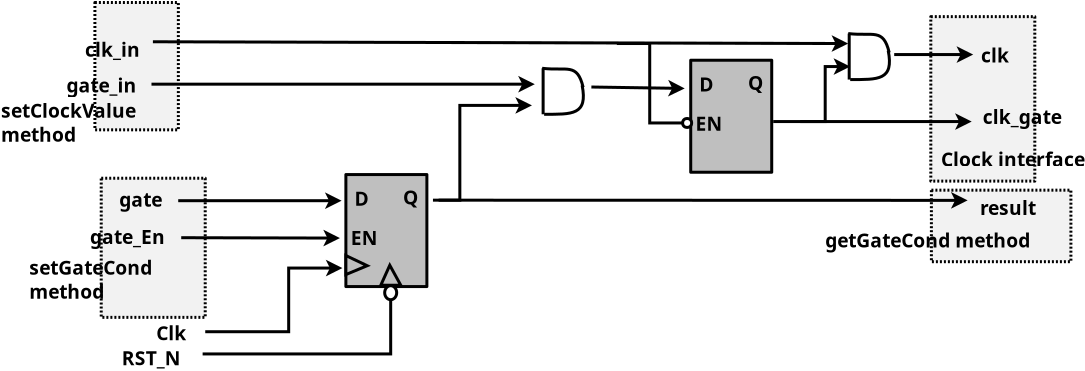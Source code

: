 <?xml version="1.0" encoding="UTF-8"?>
<dia:diagram xmlns:dia="http://www.lysator.liu.se/~alla/dia/">
  <dia:layer name="Background" visible="true">
    <dia:object type="Standard - Box" version="0" id="O0">
      <dia:attribute name="obj_pos">
        <dia:point val="39.564,10.025"/>
      </dia:attribute>
      <dia:attribute name="obj_bb">
        <dia:rectangle val="39.489,9.95;46.614,13.675"/>
      </dia:attribute>
      <dia:attribute name="elem_corner">
        <dia:point val="39.564,10.025"/>
      </dia:attribute>
      <dia:attribute name="elem_width">
        <dia:real val="6.975"/>
      </dia:attribute>
      <dia:attribute name="elem_height">
        <dia:real val="3.575"/>
      </dia:attribute>
      <dia:attribute name="border_width">
        <dia:real val="0.15"/>
      </dia:attribute>
      <dia:attribute name="inner_color">
        <dia:color val="#f2f2f2"/>
      </dia:attribute>
      <dia:attribute name="show_background">
        <dia:boolean val="true"/>
      </dia:attribute>
      <dia:attribute name="line_style">
        <dia:enum val="4"/>
      </dia:attribute>
      <dia:attribute name="corner_radius">
        <dia:real val="1.175e-39"/>
      </dia:attribute>
    </dia:object>
    <dia:object type="Standard - Box" version="0" id="O1">
      <dia:attribute name="obj_pos">
        <dia:point val="39.534,1.348"/>
      </dia:attribute>
      <dia:attribute name="obj_bb">
        <dia:rectangle val="39.459,1.273;44.809,9.645"/>
      </dia:attribute>
      <dia:attribute name="elem_corner">
        <dia:point val="39.534,1.348"/>
      </dia:attribute>
      <dia:attribute name="elem_width">
        <dia:real val="5.2"/>
      </dia:attribute>
      <dia:attribute name="elem_height">
        <dia:real val="8.223"/>
      </dia:attribute>
      <dia:attribute name="border_width">
        <dia:real val="0.15"/>
      </dia:attribute>
      <dia:attribute name="inner_color">
        <dia:color val="#f2f2f2"/>
      </dia:attribute>
      <dia:attribute name="show_background">
        <dia:boolean val="true"/>
      </dia:attribute>
      <dia:attribute name="line_style">
        <dia:enum val="4"/>
      </dia:attribute>
      <dia:attribute name="corner_radius">
        <dia:real val="1.175e-39"/>
      </dia:attribute>
    </dia:object>
    <dia:object type="Standard - Box" version="0" id="O2">
      <dia:attribute name="obj_pos">
        <dia:point val="-1.945,9.427"/>
      </dia:attribute>
      <dia:attribute name="obj_bb">
        <dia:rectangle val="-2.02,9.352;3.33,16.46"/>
      </dia:attribute>
      <dia:attribute name="elem_corner">
        <dia:point val="-1.945,9.427"/>
      </dia:attribute>
      <dia:attribute name="elem_width">
        <dia:real val="5.2"/>
      </dia:attribute>
      <dia:attribute name="elem_height">
        <dia:real val="6.958"/>
      </dia:attribute>
      <dia:attribute name="border_width">
        <dia:real val="0.15"/>
      </dia:attribute>
      <dia:attribute name="inner_color">
        <dia:color val="#f2f2f2"/>
      </dia:attribute>
      <dia:attribute name="show_background">
        <dia:boolean val="true"/>
      </dia:attribute>
      <dia:attribute name="line_style">
        <dia:enum val="4"/>
      </dia:attribute>
      <dia:attribute name="corner_radius">
        <dia:real val="1.175e-39"/>
      </dia:attribute>
    </dia:object>
    <dia:object type="Standard - Text" version="1" id="O3">
      <dia:attribute name="obj_pos">
        <dia:point val="-1.04,10.855"/>
      </dia:attribute>
      <dia:attribute name="obj_bb">
        <dia:rectangle val="-1.04,10.005;1.26,11.455"/>
      </dia:attribute>
      <dia:attribute name="text">
        <dia:composite type="text">
          <dia:attribute name="string">
            <dia:string>#gate#</dia:string>
          </dia:attribute>
          <dia:attribute name="font">
            <dia:font family="sans" style="80" name="Helvetica-Bold"/>
          </dia:attribute>
          <dia:attribute name="height">
            <dia:real val="1.2"/>
          </dia:attribute>
          <dia:attribute name="pos">
            <dia:point val="-1.04,10.855"/>
          </dia:attribute>
          <dia:attribute name="color">
            <dia:color val="#000000"/>
          </dia:attribute>
          <dia:attribute name="alignment">
            <dia:enum val="0"/>
          </dia:attribute>
        </dia:composite>
      </dia:attribute>
      <dia:attribute name="valign">
        <dia:enum val="3"/>
      </dia:attribute>
    </dia:object>
    <dia:object type="Standard - Text" version="1" id="O4">
      <dia:attribute name="obj_pos">
        <dia:point val="-2.512,12.711"/>
      </dia:attribute>
      <dia:attribute name="obj_bb">
        <dia:rectangle val="-2.512,11.861;1.488,13.311"/>
      </dia:attribute>
      <dia:attribute name="text">
        <dia:composite type="text">
          <dia:attribute name="string">
            <dia:string>#gate_En#</dia:string>
          </dia:attribute>
          <dia:attribute name="font">
            <dia:font family="sans" style="80" name="Helvetica-Bold"/>
          </dia:attribute>
          <dia:attribute name="height">
            <dia:real val="1.2"/>
          </dia:attribute>
          <dia:attribute name="pos">
            <dia:point val="-2.512,12.711"/>
          </dia:attribute>
          <dia:attribute name="color">
            <dia:color val="#000000"/>
          </dia:attribute>
          <dia:attribute name="alignment">
            <dia:enum val="0"/>
          </dia:attribute>
        </dia:composite>
      </dia:attribute>
      <dia:attribute name="valign">
        <dia:enum val="3"/>
      </dia:attribute>
    </dia:object>
    <dia:object type="Standard - Text" version="1" id="O5">
      <dia:attribute name="obj_pos">
        <dia:point val="-5.545,14.249"/>
      </dia:attribute>
      <dia:attribute name="obj_bb">
        <dia:rectangle val="-5.545,13.399;1.305,16.049"/>
      </dia:attribute>
      <dia:attribute name="text">
        <dia:composite type="text">
          <dia:attribute name="string">
            <dia:string>#setGateCond 
method#</dia:string>
          </dia:attribute>
          <dia:attribute name="font">
            <dia:font family="sans" style="80" name="Helvetica-Bold"/>
          </dia:attribute>
          <dia:attribute name="height">
            <dia:real val="1.2"/>
          </dia:attribute>
          <dia:attribute name="pos">
            <dia:point val="-5.545,14.249"/>
          </dia:attribute>
          <dia:attribute name="color">
            <dia:color val="#000000"/>
          </dia:attribute>
          <dia:attribute name="alignment">
            <dia:enum val="0"/>
          </dia:attribute>
        </dia:composite>
      </dia:attribute>
      <dia:attribute name="valign">
        <dia:enum val="3"/>
      </dia:attribute>
    </dia:object>
    <dia:object type="Standard - Box" version="0" id="O6">
      <dia:attribute name="obj_pos">
        <dia:point val="-2.261,0.64"/>
      </dia:attribute>
      <dia:attribute name="obj_bb">
        <dia:rectangle val="-2.336,0.565;1.987,7.08"/>
      </dia:attribute>
      <dia:attribute name="elem_corner">
        <dia:point val="-2.261,0.64"/>
      </dia:attribute>
      <dia:attribute name="elem_width">
        <dia:real val="4.173"/>
      </dia:attribute>
      <dia:attribute name="elem_height">
        <dia:real val="6.365"/>
      </dia:attribute>
      <dia:attribute name="border_width">
        <dia:real val="0.15"/>
      </dia:attribute>
      <dia:attribute name="inner_color">
        <dia:color val="#f2f2f2"/>
      </dia:attribute>
      <dia:attribute name="show_background">
        <dia:boolean val="true"/>
      </dia:attribute>
      <dia:attribute name="line_style">
        <dia:enum val="4"/>
      </dia:attribute>
      <dia:attribute name="corner_radius">
        <dia:real val="1.175e-39"/>
      </dia:attribute>
    </dia:object>
    <dia:object type="Standard - Line" version="0" id="O7">
      <dia:attribute name="obj_pos">
        <dia:point val="0.568,4.725"/>
      </dia:attribute>
      <dia:attribute name="obj_bb">
        <dia:rectangle val="0.493,4.225;19.809,5.225"/>
      </dia:attribute>
      <dia:attribute name="conn_endpoints">
        <dia:point val="0.568,4.725"/>
        <dia:point val="19.734,4.725"/>
      </dia:attribute>
      <dia:attribute name="numcp">
        <dia:int val="1"/>
      </dia:attribute>
      <dia:attribute name="line_width">
        <dia:real val="0.15"/>
      </dia:attribute>
      <dia:attribute name="end_arrow">
        <dia:enum val="22"/>
      </dia:attribute>
      <dia:attribute name="end_arrow_length">
        <dia:real val="0.5"/>
      </dia:attribute>
      <dia:attribute name="end_arrow_width">
        <dia:real val="0.5"/>
      </dia:attribute>
    </dia:object>
    <dia:object type="Standard - Text" version="1" id="O8">
      <dia:attribute name="obj_pos">
        <dia:point val="0.802,17.521"/>
      </dia:attribute>
      <dia:attribute name="obj_bb">
        <dia:rectangle val="0.802,16.643;2.38,18.176"/>
      </dia:attribute>
      <dia:attribute name="text">
        <dia:composite type="text">
          <dia:attribute name="string">
            <dia:string>#Clk#</dia:string>
          </dia:attribute>
          <dia:attribute name="font">
            <dia:font family="sans" style="80" name="Helvetica-Bold"/>
          </dia:attribute>
          <dia:attribute name="height">
            <dia:real val="1.2"/>
          </dia:attribute>
          <dia:attribute name="pos">
            <dia:point val="0.802,17.521"/>
          </dia:attribute>
          <dia:attribute name="color">
            <dia:color val="#000000"/>
          </dia:attribute>
          <dia:attribute name="alignment">
            <dia:enum val="0"/>
          </dia:attribute>
        </dia:composite>
      </dia:attribute>
      <dia:attribute name="valign">
        <dia:enum val="3"/>
      </dia:attribute>
    </dia:object>
    <dia:group>
      <dia:object type="Standard - BezierLine" version="0" id="O9">
        <dia:attribute name="obj_pos">
          <dia:point val="35.404,2.193"/>
        </dia:attribute>
        <dia:attribute name="obj_bb">
          <dia:rectangle val="35.321,2.109;37.545,3.233"/>
        </dia:attribute>
        <dia:attribute name="bez_points">
          <dia:point val="35.404,2.193"/>
          <dia:point val="36.654,2.343"/>
          <dia:point val="37.154,1.893"/>
          <dia:point val="37.454,3.143"/>
        </dia:attribute>
        <dia:attribute name="corner_types">
          <dia:enum val="0"/>
          <dia:enum val="0"/>
        </dia:attribute>
        <dia:attribute name="line_width">
          <dia:real val="0.15"/>
        </dia:attribute>
      </dia:object>
      <dia:object type="Standard - BezierLine" version="0" id="O10">
        <dia:attribute name="obj_pos">
          <dia:point val="35.504,4.493"/>
        </dia:attribute>
        <dia:attribute name="obj_bb">
          <dia:rectangle val="35.429,2.954;37.542,4.568"/>
        </dia:attribute>
        <dia:attribute name="bez_points">
          <dia:point val="35.504,4.493"/>
          <dia:point val="36.904,4.493"/>
          <dia:point val="37.704,4.543"/>
          <dia:point val="37.404,3.043"/>
        </dia:attribute>
        <dia:attribute name="corner_types">
          <dia:enum val="0"/>
          <dia:enum val="0"/>
        </dia:attribute>
        <dia:attribute name="line_width">
          <dia:real val="0.15"/>
        </dia:attribute>
      </dia:object>
      <dia:object type="Standard - Line" version="0" id="O11">
        <dia:attribute name="obj_pos">
          <dia:point val="35.454,2.193"/>
        </dia:attribute>
        <dia:attribute name="obj_bb">
          <dia:rectangle val="35.379,2.118;35.529,4.568"/>
        </dia:attribute>
        <dia:attribute name="conn_endpoints">
          <dia:point val="35.454,2.193"/>
          <dia:point val="35.454,4.493"/>
        </dia:attribute>
        <dia:attribute name="numcp">
          <dia:int val="1"/>
        </dia:attribute>
        <dia:attribute name="line_width">
          <dia:real val="0.15"/>
        </dia:attribute>
      </dia:object>
    </dia:group>
    <dia:object type="Standard - Line" version="0" id="O12">
      <dia:attribute name="obj_pos">
        <dia:point val="1.905,10.55"/>
      </dia:attribute>
      <dia:attribute name="obj_bb">
        <dia:rectangle val="1.83,10.05;10.149,11.05"/>
      </dia:attribute>
      <dia:attribute name="conn_endpoints">
        <dia:point val="1.905,10.55"/>
        <dia:point val="10.074,10.55"/>
      </dia:attribute>
      <dia:attribute name="numcp">
        <dia:int val="1"/>
      </dia:attribute>
      <dia:attribute name="line_width">
        <dia:real val="0.15"/>
      </dia:attribute>
      <dia:attribute name="end_arrow">
        <dia:enum val="22"/>
      </dia:attribute>
      <dia:attribute name="end_arrow_length">
        <dia:real val="0.5"/>
      </dia:attribute>
      <dia:attribute name="end_arrow_width">
        <dia:real val="0.5"/>
      </dia:attribute>
    </dia:object>
    <dia:object type="Standard - ZigZagLine" version="1" id="O13">
      <dia:attribute name="obj_pos">
        <dia:point val="23.835,2.691"/>
      </dia:attribute>
      <dia:attribute name="obj_bb">
        <dia:rectangle val="23.761,2.616;27.2,6.737"/>
      </dia:attribute>
      <dia:attribute name="orth_points">
        <dia:point val="23.835,2.691"/>
        <dia:point val="25.48,2.691"/>
        <dia:point val="25.48,6.662"/>
        <dia:point val="27.125,6.662"/>
      </dia:attribute>
      <dia:attribute name="orth_orient">
        <dia:enum val="0"/>
        <dia:enum val="1"/>
        <dia:enum val="0"/>
      </dia:attribute>
      <dia:attribute name="autorouting">
        <dia:boolean val="true"/>
      </dia:attribute>
      <dia:attribute name="line_width">
        <dia:real val="0.15"/>
      </dia:attribute>
      <dia:connections>
        <dia:connection handle="1" to="O19" connection="3"/>
      </dia:connections>
    </dia:object>
    <dia:object type="Standard - ZigZagLine" version="1" id="O14">
      <dia:attribute name="obj_pos">
        <dia:point val="3.125,18.212"/>
      </dia:attribute>
      <dia:attribute name="obj_bb">
        <dia:rectangle val="3.125,15.425;12.603,18.288"/>
      </dia:attribute>
      <dia:attribute name="orth_points">
        <dia:point val="3.125,18.212"/>
        <dia:point val="3.125,18.212"/>
        <dia:point val="12.528,18.212"/>
        <dia:point val="12.528,15.5"/>
      </dia:attribute>
      <dia:attribute name="orth_orient">
        <dia:enum val="1"/>
        <dia:enum val="0"/>
        <dia:enum val="1"/>
      </dia:attribute>
      <dia:attribute name="autorouting">
        <dia:boolean val="false"/>
      </dia:attribute>
      <dia:attribute name="line_width">
        <dia:real val="0.15"/>
      </dia:attribute>
      <dia:connections>
        <dia:connection handle="1" to="O27" connection="6"/>
      </dia:connections>
    </dia:object>
    <dia:group>
      <dia:object type="Standard - Box" version="0" id="O15">
        <dia:attribute name="obj_pos">
          <dia:point val="27.53,3.527"/>
        </dia:attribute>
        <dia:attribute name="obj_bb">
          <dia:rectangle val="27.455,3.453;31.655,9.203"/>
        </dia:attribute>
        <dia:attribute name="elem_corner">
          <dia:point val="27.53,3.527"/>
        </dia:attribute>
        <dia:attribute name="elem_width">
          <dia:real val="4.05"/>
        </dia:attribute>
        <dia:attribute name="elem_height">
          <dia:real val="5.6"/>
        </dia:attribute>
        <dia:attribute name="border_width">
          <dia:real val="0.15"/>
        </dia:attribute>
        <dia:attribute name="inner_color">
          <dia:color val="#bfbfbf"/>
        </dia:attribute>
        <dia:attribute name="show_background">
          <dia:boolean val="true"/>
        </dia:attribute>
        <dia:attribute name="corner_radius">
          <dia:real val="1.175e-39"/>
        </dia:attribute>
      </dia:object>
      <dia:object type="Standard - Text" version="1" id="O16">
        <dia:attribute name="obj_pos">
          <dia:point val="27.96,5.093"/>
        </dia:attribute>
        <dia:attribute name="obj_bb">
          <dia:rectangle val="27.96,4.242;28.71,5.692"/>
        </dia:attribute>
        <dia:attribute name="text">
          <dia:composite type="text">
            <dia:attribute name="string">
              <dia:string>#D#</dia:string>
            </dia:attribute>
            <dia:attribute name="font">
              <dia:font family="sans" style="80" name="Helvetica-Bold"/>
            </dia:attribute>
            <dia:attribute name="height">
              <dia:real val="1.2"/>
            </dia:attribute>
            <dia:attribute name="pos">
              <dia:point val="27.96,5.093"/>
            </dia:attribute>
            <dia:attribute name="color">
              <dia:color val="#000000"/>
            </dia:attribute>
            <dia:attribute name="alignment">
              <dia:enum val="0"/>
            </dia:attribute>
          </dia:composite>
        </dia:attribute>
        <dia:attribute name="valign">
          <dia:enum val="3"/>
        </dia:attribute>
      </dia:object>
      <dia:object type="Standard - Text" version="1" id="O17">
        <dia:attribute name="obj_pos">
          <dia:point val="30.39,5.02"/>
        </dia:attribute>
        <dia:attribute name="obj_bb">
          <dia:rectangle val="30.39,4.17;31.14,5.62"/>
        </dia:attribute>
        <dia:attribute name="text">
          <dia:composite type="text">
            <dia:attribute name="string">
              <dia:string>#Q#</dia:string>
            </dia:attribute>
            <dia:attribute name="font">
              <dia:font family="sans" style="80" name="Helvetica-Bold"/>
            </dia:attribute>
            <dia:attribute name="height">
              <dia:real val="1.2"/>
            </dia:attribute>
            <dia:attribute name="pos">
              <dia:point val="30.39,5.02"/>
            </dia:attribute>
            <dia:attribute name="color">
              <dia:color val="#000000"/>
            </dia:attribute>
            <dia:attribute name="alignment">
              <dia:enum val="0"/>
            </dia:attribute>
          </dia:composite>
        </dia:attribute>
        <dia:attribute name="valign">
          <dia:enum val="3"/>
        </dia:attribute>
      </dia:object>
      <dia:object type="Standard - Text" version="1" id="O18">
        <dia:attribute name="obj_pos">
          <dia:point val="27.77,7.048"/>
        </dia:attribute>
        <dia:attribute name="obj_bb">
          <dia:rectangle val="27.77,6.197;29.12,7.647"/>
        </dia:attribute>
        <dia:attribute name="text">
          <dia:composite type="text">
            <dia:attribute name="string">
              <dia:string>#EN#</dia:string>
            </dia:attribute>
            <dia:attribute name="font">
              <dia:font family="sans" style="80" name="Helvetica-Bold"/>
            </dia:attribute>
            <dia:attribute name="height">
              <dia:real val="1.2"/>
            </dia:attribute>
            <dia:attribute name="pos">
              <dia:point val="27.77,7.048"/>
            </dia:attribute>
            <dia:attribute name="color">
              <dia:color val="#000000"/>
            </dia:attribute>
            <dia:attribute name="alignment">
              <dia:enum val="0"/>
            </dia:attribute>
          </dia:composite>
        </dia:attribute>
        <dia:attribute name="valign">
          <dia:enum val="3"/>
        </dia:attribute>
      </dia:object>
      <dia:object type="Standard - Ellipse" version="0" id="O19">
        <dia:attribute name="obj_pos">
          <dia:point val="27.125,6.438"/>
        </dia:attribute>
        <dia:attribute name="obj_bb">
          <dia:rectangle val="27.05,6.362;27.65,6.963"/>
        </dia:attribute>
        <dia:attribute name="elem_corner">
          <dia:point val="27.125,6.438"/>
        </dia:attribute>
        <dia:attribute name="elem_width">
          <dia:real val="0.45"/>
        </dia:attribute>
        <dia:attribute name="elem_height">
          <dia:real val="0.45"/>
        </dia:attribute>
        <dia:attribute name="border_width">
          <dia:real val="0.15"/>
        </dia:attribute>
      </dia:object>
    </dia:group>
    <dia:object type="Standard - Line" version="0" id="O20">
      <dia:attribute name="obj_pos">
        <dia:point val="0.639,2.603"/>
      </dia:attribute>
      <dia:attribute name="obj_bb">
        <dia:rectangle val="0.564,2.193;35.481,3.193"/>
      </dia:attribute>
      <dia:attribute name="conn_endpoints">
        <dia:point val="0.639,2.603"/>
        <dia:point val="35.404,2.693"/>
      </dia:attribute>
      <dia:attribute name="numcp">
        <dia:int val="1"/>
      </dia:attribute>
      <dia:attribute name="line_width">
        <dia:real val="0.15"/>
      </dia:attribute>
      <dia:attribute name="end_arrow">
        <dia:enum val="22"/>
      </dia:attribute>
      <dia:attribute name="end_arrow_length">
        <dia:real val="0.5"/>
      </dia:attribute>
      <dia:attribute name="end_arrow_width">
        <dia:real val="0.5"/>
      </dia:attribute>
    </dia:object>
    <dia:group>
      <dia:group>
        <dia:object type="Standard - Box" version="0" id="O21">
          <dia:attribute name="obj_pos">
            <dia:point val="10.288,9.243"/>
          </dia:attribute>
          <dia:attribute name="obj_bb">
            <dia:rectangle val="10.213,9.168;14.413,14.918"/>
          </dia:attribute>
          <dia:attribute name="elem_corner">
            <dia:point val="10.288,9.243"/>
          </dia:attribute>
          <dia:attribute name="elem_width">
            <dia:real val="4.05"/>
          </dia:attribute>
          <dia:attribute name="elem_height">
            <dia:real val="5.6"/>
          </dia:attribute>
          <dia:attribute name="border_width">
            <dia:real val="0.15"/>
          </dia:attribute>
          <dia:attribute name="inner_color">
            <dia:color val="#bfbfbf"/>
          </dia:attribute>
          <dia:attribute name="show_background">
            <dia:boolean val="true"/>
          </dia:attribute>
          <dia:attribute name="corner_radius">
            <dia:real val="1.175e-39"/>
          </dia:attribute>
        </dia:object>
        <dia:object type="Standard - Polygon" version="0" id="O22">
          <dia:attribute name="obj_pos">
            <dia:point val="10.288,13.293"/>
          </dia:attribute>
          <dia:attribute name="obj_bb">
            <dia:rectangle val="10.213,13.174;11.537,14.355"/>
          </dia:attribute>
          <dia:attribute name="poly_points">
            <dia:point val="10.288,13.293"/>
            <dia:point val="11.353,13.8"/>
            <dia:point val="10.288,14.243"/>
          </dia:attribute>
          <dia:attribute name="line_width">
            <dia:real val="0.15"/>
          </dia:attribute>
          <dia:attribute name="inner_color">
            <dia:color val="#bfbfbf"/>
          </dia:attribute>
          <dia:attribute name="show_background">
            <dia:boolean val="true"/>
          </dia:attribute>
        </dia:object>
        <dia:object type="Standard - Text" version="1" id="O23">
          <dia:attribute name="obj_pos">
            <dia:point val="10.718,10.808"/>
          </dia:attribute>
          <dia:attribute name="obj_bb">
            <dia:rectangle val="10.718,9.958;11.468,11.408"/>
          </dia:attribute>
          <dia:attribute name="text">
            <dia:composite type="text">
              <dia:attribute name="string">
                <dia:string>#D#</dia:string>
              </dia:attribute>
              <dia:attribute name="font">
                <dia:font family="sans" style="80" name="Helvetica-Bold"/>
              </dia:attribute>
              <dia:attribute name="height">
                <dia:real val="1.2"/>
              </dia:attribute>
              <dia:attribute name="pos">
                <dia:point val="10.718,10.808"/>
              </dia:attribute>
              <dia:attribute name="color">
                <dia:color val="#000000"/>
              </dia:attribute>
              <dia:attribute name="alignment">
                <dia:enum val="0"/>
              </dia:attribute>
            </dia:composite>
          </dia:attribute>
          <dia:attribute name="valign">
            <dia:enum val="3"/>
          </dia:attribute>
        </dia:object>
        <dia:object type="Standard - Text" version="1" id="O24">
          <dia:attribute name="obj_pos">
            <dia:point val="13.148,10.735"/>
          </dia:attribute>
          <dia:attribute name="obj_bb">
            <dia:rectangle val="13.148,9.885;13.898,11.335"/>
          </dia:attribute>
          <dia:attribute name="text">
            <dia:composite type="text">
              <dia:attribute name="string">
                <dia:string>#Q#</dia:string>
              </dia:attribute>
              <dia:attribute name="font">
                <dia:font family="sans" style="80" name="Helvetica-Bold"/>
              </dia:attribute>
              <dia:attribute name="height">
                <dia:real val="1.2"/>
              </dia:attribute>
              <dia:attribute name="pos">
                <dia:point val="13.148,10.735"/>
              </dia:attribute>
              <dia:attribute name="color">
                <dia:color val="#000000"/>
              </dia:attribute>
              <dia:attribute name="alignment">
                <dia:enum val="0"/>
              </dia:attribute>
            </dia:composite>
          </dia:attribute>
          <dia:attribute name="valign">
            <dia:enum val="3"/>
          </dia:attribute>
        </dia:object>
        <dia:object type="Standard - Text" version="1" id="O25">
          <dia:attribute name="obj_pos">
            <dia:point val="10.528,12.763"/>
          </dia:attribute>
          <dia:attribute name="obj_bb">
            <dia:rectangle val="10.528,11.913;11.878,13.363"/>
          </dia:attribute>
          <dia:attribute name="text">
            <dia:composite type="text">
              <dia:attribute name="string">
                <dia:string>#EN#</dia:string>
              </dia:attribute>
              <dia:attribute name="font">
                <dia:font family="sans" style="80" name="Helvetica-Bold"/>
              </dia:attribute>
              <dia:attribute name="height">
                <dia:real val="1.2"/>
              </dia:attribute>
              <dia:attribute name="pos">
                <dia:point val="10.528,12.763"/>
              </dia:attribute>
              <dia:attribute name="color">
                <dia:color val="#000000"/>
              </dia:attribute>
              <dia:attribute name="alignment">
                <dia:enum val="0"/>
              </dia:attribute>
            </dia:composite>
          </dia:attribute>
          <dia:attribute name="valign">
            <dia:enum val="3"/>
          </dia:attribute>
        </dia:object>
        <dia:object type="Standard - Polygon" version="0" id="O26">
          <dia:attribute name="obj_pos">
            <dia:point val="12.033,14.778"/>
          </dia:attribute>
          <dia:attribute name="obj_bb">
            <dia:rectangle val="11.917,13.61;13.16,14.853"/>
          </dia:attribute>
          <dia:attribute name="poly_points">
            <dia:point val="12.033,14.778"/>
            <dia:point val="13.033,14.778"/>
            <dia:point val="12.483,13.778"/>
          </dia:attribute>
          <dia:attribute name="line_width">
            <dia:real val="0.15"/>
          </dia:attribute>
          <dia:attribute name="inner_color">
            <dia:color val="#bfbfbf"/>
          </dia:attribute>
          <dia:attribute name="show_background">
            <dia:boolean val="true"/>
          </dia:attribute>
        </dia:object>
      </dia:group>
      <dia:object type="Standard - Ellipse" version="0" id="O27">
        <dia:attribute name="obj_pos">
          <dia:point val="12.228,14.8"/>
        </dia:attribute>
        <dia:attribute name="obj_bb">
          <dia:rectangle val="12.153,14.725;12.903,15.575"/>
        </dia:attribute>
        <dia:attribute name="elem_corner">
          <dia:point val="12.228,14.8"/>
        </dia:attribute>
        <dia:attribute name="elem_width">
          <dia:real val="0.6"/>
        </dia:attribute>
        <dia:attribute name="elem_height">
          <dia:real val="0.7"/>
        </dia:attribute>
        <dia:attribute name="border_width">
          <dia:real val="0.15"/>
        </dia:attribute>
      </dia:object>
    </dia:group>
    <dia:object type="Standard - ZigZagLine" version="1" id="O28">
      <dia:attribute name="obj_pos">
        <dia:point val="33.004,6.593"/>
      </dia:attribute>
      <dia:attribute name="obj_bb">
        <dia:rectangle val="32.929,3.343;35.579,6.668"/>
      </dia:attribute>
      <dia:attribute name="orth_points">
        <dia:point val="33.004,6.593"/>
        <dia:point val="34.254,6.593"/>
        <dia:point val="34.254,3.843"/>
        <dia:point val="35.504,3.843"/>
      </dia:attribute>
      <dia:attribute name="orth_orient">
        <dia:enum val="0"/>
        <dia:enum val="1"/>
        <dia:enum val="0"/>
      </dia:attribute>
      <dia:attribute name="autorouting">
        <dia:boolean val="false"/>
      </dia:attribute>
      <dia:attribute name="line_width">
        <dia:real val="0.15"/>
      </dia:attribute>
      <dia:attribute name="end_arrow">
        <dia:enum val="22"/>
      </dia:attribute>
      <dia:attribute name="end_arrow_length">
        <dia:real val="0.5"/>
      </dia:attribute>
      <dia:attribute name="end_arrow_width">
        <dia:real val="0.5"/>
      </dia:attribute>
    </dia:object>
    <dia:object type="Standard - Line" version="0" id="O29">
      <dia:attribute name="obj_pos">
        <dia:point val="31.654,6.593"/>
      </dia:attribute>
      <dia:attribute name="obj_bb">
        <dia:rectangle val="31.579,6.093;41.654,7.093"/>
      </dia:attribute>
      <dia:attribute name="conn_endpoints">
        <dia:point val="31.654,6.593"/>
        <dia:point val="41.579,6.593"/>
      </dia:attribute>
      <dia:attribute name="numcp">
        <dia:int val="1"/>
      </dia:attribute>
      <dia:attribute name="line_width">
        <dia:real val="0.15"/>
      </dia:attribute>
      <dia:attribute name="end_arrow">
        <dia:enum val="22"/>
      </dia:attribute>
      <dia:attribute name="end_arrow_length">
        <dia:real val="0.5"/>
      </dia:attribute>
      <dia:attribute name="end_arrow_width">
        <dia:real val="0.5"/>
      </dia:attribute>
    </dia:object>
    <dia:object type="Standard - Line" version="0" id="O30">
      <dia:attribute name="obj_pos">
        <dia:point val="37.704,3.243"/>
      </dia:attribute>
      <dia:attribute name="obj_bb">
        <dia:rectangle val="37.629,2.743;41.729,3.743"/>
      </dia:attribute>
      <dia:attribute name="conn_endpoints">
        <dia:point val="37.704,3.243"/>
        <dia:point val="41.654,3.243"/>
      </dia:attribute>
      <dia:attribute name="numcp">
        <dia:int val="1"/>
      </dia:attribute>
      <dia:attribute name="line_width">
        <dia:real val="0.15"/>
      </dia:attribute>
      <dia:attribute name="end_arrow">
        <dia:enum val="22"/>
      </dia:attribute>
      <dia:attribute name="end_arrow_length">
        <dia:real val="0.5"/>
      </dia:attribute>
      <dia:attribute name="end_arrow_width">
        <dia:real val="0.5"/>
      </dia:attribute>
    </dia:object>
    <dia:object type="Standard - Text" version="1" id="O31">
      <dia:attribute name="obj_pos">
        <dia:point val="-0.92,18.777"/>
      </dia:attribute>
      <dia:attribute name="obj_bb">
        <dia:rectangle val="-0.92,17.927;2.23,19.378"/>
      </dia:attribute>
      <dia:attribute name="text">
        <dia:composite type="text">
          <dia:attribute name="string">
            <dia:string>#RST_N#</dia:string>
          </dia:attribute>
          <dia:attribute name="font">
            <dia:font family="sans" style="80" name="Helvetica-Bold"/>
          </dia:attribute>
          <dia:attribute name="height">
            <dia:real val="1.2"/>
          </dia:attribute>
          <dia:attribute name="pos">
            <dia:point val="-0.92,18.777"/>
          </dia:attribute>
          <dia:attribute name="color">
            <dia:color val="#000000"/>
          </dia:attribute>
          <dia:attribute name="alignment">
            <dia:enum val="0"/>
          </dia:attribute>
        </dia:composite>
      </dia:attribute>
      <dia:attribute name="valign">
        <dia:enum val="3"/>
      </dia:attribute>
    </dia:object>
    <dia:object type="Standard - Text" version="1" id="O32">
      <dia:attribute name="obj_pos">
        <dia:point val="-2.762,3.353"/>
      </dia:attribute>
      <dia:attribute name="obj_bb">
        <dia:rectangle val="-2.762,2.503;0.088,3.953"/>
      </dia:attribute>
      <dia:attribute name="text">
        <dia:composite type="text">
          <dia:attribute name="string">
            <dia:string>#clk_in#</dia:string>
          </dia:attribute>
          <dia:attribute name="font">
            <dia:font family="sans" style="80" name="Helvetica-Bold"/>
          </dia:attribute>
          <dia:attribute name="height">
            <dia:real val="1.2"/>
          </dia:attribute>
          <dia:attribute name="pos">
            <dia:point val="-2.762,3.353"/>
          </dia:attribute>
          <dia:attribute name="color">
            <dia:color val="#000000"/>
          </dia:attribute>
          <dia:attribute name="alignment">
            <dia:enum val="0"/>
          </dia:attribute>
        </dia:composite>
      </dia:attribute>
      <dia:attribute name="valign">
        <dia:enum val="3"/>
      </dia:attribute>
    </dia:object>
    <dia:object type="Standard - Text" version="1" id="O33">
      <dia:attribute name="obj_pos">
        <dia:point val="-3.68,5.134"/>
      </dia:attribute>
      <dia:attribute name="obj_bb">
        <dia:rectangle val="-3.68,4.284;0.02,5.734"/>
      </dia:attribute>
      <dia:attribute name="text">
        <dia:composite type="text">
          <dia:attribute name="string">
            <dia:string>#gate_in#</dia:string>
          </dia:attribute>
          <dia:attribute name="font">
            <dia:font family="sans" style="80" name="Helvetica-Bold"/>
          </dia:attribute>
          <dia:attribute name="height">
            <dia:real val="1.2"/>
          </dia:attribute>
          <dia:attribute name="pos">
            <dia:point val="-3.68,5.134"/>
          </dia:attribute>
          <dia:attribute name="color">
            <dia:color val="#000000"/>
          </dia:attribute>
          <dia:attribute name="alignment">
            <dia:enum val="0"/>
          </dia:attribute>
        </dia:composite>
      </dia:attribute>
      <dia:attribute name="valign">
        <dia:enum val="3"/>
      </dia:attribute>
    </dia:object>
    <dia:object type="Standard - Text" version="1" id="O34">
      <dia:attribute name="obj_pos">
        <dia:point val="-6.956,6.402"/>
      </dia:attribute>
      <dia:attribute name="obj_bb">
        <dia:rectangle val="-6.956,5.552;0.144,8.202"/>
      </dia:attribute>
      <dia:attribute name="text">
        <dia:composite type="text">
          <dia:attribute name="string">
            <dia:string>#setClockValue
method#</dia:string>
          </dia:attribute>
          <dia:attribute name="font">
            <dia:font family="sans" style="80" name="Helvetica-Bold"/>
          </dia:attribute>
          <dia:attribute name="height">
            <dia:real val="1.2"/>
          </dia:attribute>
          <dia:attribute name="pos">
            <dia:point val="-6.956,6.402"/>
          </dia:attribute>
          <dia:attribute name="color">
            <dia:color val="#000000"/>
          </dia:attribute>
          <dia:attribute name="alignment">
            <dia:enum val="0"/>
          </dia:attribute>
        </dia:composite>
      </dia:attribute>
      <dia:attribute name="valign">
        <dia:enum val="3"/>
      </dia:attribute>
    </dia:object>
    <dia:object type="Standard - Line" version="0" id="O35">
      <dia:attribute name="obj_pos">
        <dia:point val="2.055,12.4"/>
      </dia:attribute>
      <dia:attribute name="obj_bb">
        <dia:rectangle val="1.979,11.919;10.068,12.919"/>
      </dia:attribute>
      <dia:attribute name="conn_endpoints">
        <dia:point val="2.055,12.4"/>
        <dia:point val="9.991,12.419"/>
      </dia:attribute>
      <dia:attribute name="numcp">
        <dia:int val="1"/>
      </dia:attribute>
      <dia:attribute name="line_width">
        <dia:real val="0.15"/>
      </dia:attribute>
      <dia:attribute name="end_arrow">
        <dia:enum val="22"/>
      </dia:attribute>
      <dia:attribute name="end_arrow_length">
        <dia:real val="0.5"/>
      </dia:attribute>
      <dia:attribute name="end_arrow_width">
        <dia:real val="0.5"/>
      </dia:attribute>
    </dia:object>
    <dia:object type="Standard - ZigZagLine" version="1" id="O36">
      <dia:attribute name="obj_pos">
        <dia:point val="10.116,13.918"/>
      </dia:attribute>
      <dia:attribute name="obj_bb">
        <dia:rectangle val="3.181,13.418;10.191,17.176"/>
      </dia:attribute>
      <dia:attribute name="orth_points">
        <dia:point val="10.116,13.918"/>
        <dia:point val="7.428,13.918"/>
        <dia:point val="7.428,17.101"/>
        <dia:point val="3.256,17.101"/>
      </dia:attribute>
      <dia:attribute name="orth_orient">
        <dia:enum val="0"/>
        <dia:enum val="1"/>
        <dia:enum val="0"/>
      </dia:attribute>
      <dia:attribute name="autorouting">
        <dia:boolean val="false"/>
      </dia:attribute>
      <dia:attribute name="line_width">
        <dia:real val="0.15"/>
      </dia:attribute>
      <dia:attribute name="start_arrow">
        <dia:enum val="22"/>
      </dia:attribute>
      <dia:attribute name="start_arrow_length">
        <dia:real val="0.5"/>
      </dia:attribute>
      <dia:attribute name="start_arrow_width">
        <dia:real val="0.5"/>
      </dia:attribute>
    </dia:object>
    <dia:object type="Standard - Line" version="0" id="O37">
      <dia:attribute name="obj_pos">
        <dia:point val="14.642,10.524"/>
      </dia:attribute>
      <dia:attribute name="obj_bb">
        <dia:rectangle val="14.567,10.033;41.45,11.033"/>
      </dia:attribute>
      <dia:attribute name="conn_endpoints">
        <dia:point val="14.642,10.524"/>
        <dia:point val="41.375,10.533"/>
      </dia:attribute>
      <dia:attribute name="numcp">
        <dia:int val="1"/>
      </dia:attribute>
      <dia:attribute name="line_width">
        <dia:real val="0.15"/>
      </dia:attribute>
      <dia:attribute name="end_arrow">
        <dia:enum val="22"/>
      </dia:attribute>
      <dia:attribute name="end_arrow_length">
        <dia:real val="0.5"/>
      </dia:attribute>
      <dia:attribute name="end_arrow_width">
        <dia:real val="0.5"/>
      </dia:attribute>
    </dia:object>
    <dia:object type="Standard - Text" version="1" id="O38">
      <dia:attribute name="obj_pos">
        <dia:point val="40.039,8.835"/>
      </dia:attribute>
      <dia:attribute name="obj_bb">
        <dia:rectangle val="40.039,7.985;47.639,9.435"/>
      </dia:attribute>
      <dia:attribute name="text">
        <dia:composite type="text">
          <dia:attribute name="string">
            <dia:string>#Clock interface#</dia:string>
          </dia:attribute>
          <dia:attribute name="font">
            <dia:font family="sans" style="80" name="Helvetica-Bold"/>
          </dia:attribute>
          <dia:attribute name="height">
            <dia:real val="1.2"/>
          </dia:attribute>
          <dia:attribute name="pos">
            <dia:point val="40.039,8.835"/>
          </dia:attribute>
          <dia:attribute name="color">
            <dia:color val="#000000"/>
          </dia:attribute>
          <dia:attribute name="alignment">
            <dia:enum val="0"/>
          </dia:attribute>
        </dia:composite>
      </dia:attribute>
      <dia:attribute name="valign">
        <dia:enum val="3"/>
      </dia:attribute>
    </dia:object>
    <dia:object type="Standard - Text" version="1" id="O39">
      <dia:attribute name="obj_pos">
        <dia:point val="42.039,3.635"/>
      </dia:attribute>
      <dia:attribute name="obj_bb">
        <dia:rectangle val="42.039,2.785;43.489,4.235"/>
      </dia:attribute>
      <dia:attribute name="text">
        <dia:composite type="text">
          <dia:attribute name="string">
            <dia:string>#clk#</dia:string>
          </dia:attribute>
          <dia:attribute name="font">
            <dia:font family="sans" style="80" name="Helvetica-Bold"/>
          </dia:attribute>
          <dia:attribute name="height">
            <dia:real val="1.2"/>
          </dia:attribute>
          <dia:attribute name="pos">
            <dia:point val="42.039,3.635"/>
          </dia:attribute>
          <dia:attribute name="color">
            <dia:color val="#000000"/>
          </dia:attribute>
          <dia:attribute name="alignment">
            <dia:enum val="0"/>
          </dia:attribute>
        </dia:composite>
      </dia:attribute>
      <dia:attribute name="valign">
        <dia:enum val="3"/>
      </dia:attribute>
    </dia:object>
    <dia:object type="Standard - Text" version="1" id="O40">
      <dia:attribute name="obj_pos">
        <dia:point val="42.134,6.72"/>
      </dia:attribute>
      <dia:attribute name="obj_bb">
        <dia:rectangle val="42.134,5.87;46.334,7.32"/>
      </dia:attribute>
      <dia:attribute name="text">
        <dia:composite type="text">
          <dia:attribute name="string">
            <dia:string>#clk_gate#</dia:string>
          </dia:attribute>
          <dia:attribute name="font">
            <dia:font family="sans" style="80" name="Helvetica-Bold"/>
          </dia:attribute>
          <dia:attribute name="height">
            <dia:real val="1.2"/>
          </dia:attribute>
          <dia:attribute name="pos">
            <dia:point val="42.134,6.72"/>
          </dia:attribute>
          <dia:attribute name="color">
            <dia:color val="#000000"/>
          </dia:attribute>
          <dia:attribute name="alignment">
            <dia:enum val="0"/>
          </dia:attribute>
        </dia:composite>
      </dia:attribute>
      <dia:attribute name="valign">
        <dia:enum val="3"/>
      </dia:attribute>
    </dia:object>
    <dia:object type="Standard - Text" version="1" id="O41">
      <dia:attribute name="obj_pos">
        <dia:point val="34.262,12.886"/>
      </dia:attribute>
      <dia:attribute name="obj_bb">
        <dia:rectangle val="34.262,12.037;45.362,13.486"/>
      </dia:attribute>
      <dia:attribute name="text">
        <dia:composite type="text">
          <dia:attribute name="string">
            <dia:string>#getGateCond method #</dia:string>
          </dia:attribute>
          <dia:attribute name="font">
            <dia:font family="sans" style="80" name="Helvetica-Bold"/>
          </dia:attribute>
          <dia:attribute name="height">
            <dia:real val="1.2"/>
          </dia:attribute>
          <dia:attribute name="pos">
            <dia:point val="34.262,12.886"/>
          </dia:attribute>
          <dia:attribute name="color">
            <dia:color val="#000000"/>
          </dia:attribute>
          <dia:attribute name="alignment">
            <dia:enum val="0"/>
          </dia:attribute>
        </dia:composite>
      </dia:attribute>
      <dia:attribute name="valign">
        <dia:enum val="3"/>
      </dia:attribute>
    </dia:object>
    <dia:group>
      <dia:object type="Standard - BezierLine" version="0" id="O42">
        <dia:attribute name="obj_pos">
          <dia:point val="20.1,3.929"/>
        </dia:attribute>
        <dia:attribute name="obj_bb">
          <dia:rectangle val="20.017,3.846;22.241,4.969"/>
        </dia:attribute>
        <dia:attribute name="bez_points">
          <dia:point val="20.1,3.929"/>
          <dia:point val="21.35,4.079"/>
          <dia:point val="21.85,3.629"/>
          <dia:point val="22.15,4.879"/>
        </dia:attribute>
        <dia:attribute name="corner_types">
          <dia:enum val="0"/>
          <dia:enum val="0"/>
        </dia:attribute>
        <dia:attribute name="line_width">
          <dia:real val="0.15"/>
        </dia:attribute>
      </dia:object>
      <dia:object type="Standard - BezierLine" version="0" id="O43">
        <dia:attribute name="obj_pos">
          <dia:point val="20.2,6.229"/>
        </dia:attribute>
        <dia:attribute name="obj_bb">
          <dia:rectangle val="20.125,4.691;22.238,6.304"/>
        </dia:attribute>
        <dia:attribute name="bez_points">
          <dia:point val="20.2,6.229"/>
          <dia:point val="21.6,6.229"/>
          <dia:point val="22.4,6.279"/>
          <dia:point val="22.1,4.779"/>
        </dia:attribute>
        <dia:attribute name="corner_types">
          <dia:enum val="0"/>
          <dia:enum val="0"/>
        </dia:attribute>
        <dia:attribute name="line_width">
          <dia:real val="0.15"/>
        </dia:attribute>
      </dia:object>
      <dia:object type="Standard - Line" version="0" id="O44">
        <dia:attribute name="obj_pos">
          <dia:point val="20.15,3.929"/>
        </dia:attribute>
        <dia:attribute name="obj_bb">
          <dia:rectangle val="20.075,3.854;20.225,6.304"/>
        </dia:attribute>
        <dia:attribute name="conn_endpoints">
          <dia:point val="20.15,3.929"/>
          <dia:point val="20.15,6.229"/>
        </dia:attribute>
        <dia:attribute name="numcp">
          <dia:int val="1"/>
        </dia:attribute>
        <dia:attribute name="line_width">
          <dia:real val="0.15"/>
        </dia:attribute>
      </dia:object>
    </dia:group>
    <dia:object type="Standard - ZigZagLine" version="1" id="O45">
      <dia:attribute name="obj_pos">
        <dia:point val="14.925,10.524"/>
      </dia:attribute>
      <dia:attribute name="obj_bb">
        <dia:rectangle val="14.85,5.285;19.667,10.599"/>
      </dia:attribute>
      <dia:attribute name="orth_points">
        <dia:point val="14.925,10.524"/>
        <dia:point val="15.986,10.524"/>
        <dia:point val="15.986,5.785"/>
        <dia:point val="19.592,5.785"/>
      </dia:attribute>
      <dia:attribute name="orth_orient">
        <dia:enum val="0"/>
        <dia:enum val="1"/>
        <dia:enum val="0"/>
      </dia:attribute>
      <dia:attribute name="autorouting">
        <dia:boolean val="false"/>
      </dia:attribute>
      <dia:attribute name="line_width">
        <dia:real val="0.15"/>
      </dia:attribute>
      <dia:attribute name="end_arrow">
        <dia:enum val="22"/>
      </dia:attribute>
      <dia:attribute name="end_arrow_length">
        <dia:real val="0.5"/>
      </dia:attribute>
      <dia:attribute name="end_arrow_width">
        <dia:real val="0.5"/>
      </dia:attribute>
    </dia:object>
    <dia:object type="Standard - Line" version="0" id="O46">
      <dia:attribute name="obj_pos">
        <dia:point val="22.563,4.866"/>
      </dia:attribute>
      <dia:attribute name="obj_bb">
        <dia:rectangle val="22.486,4.436;27.313,5.438"/>
      </dia:attribute>
      <dia:attribute name="conn_endpoints">
        <dia:point val="22.563,4.866"/>
        <dia:point val="27.23,4.937"/>
      </dia:attribute>
      <dia:attribute name="numcp">
        <dia:int val="1"/>
      </dia:attribute>
      <dia:attribute name="line_width">
        <dia:real val="0.15"/>
      </dia:attribute>
      <dia:attribute name="end_arrow">
        <dia:enum val="22"/>
      </dia:attribute>
      <dia:attribute name="end_arrow_length">
        <dia:real val="0.5"/>
      </dia:attribute>
      <dia:attribute name="end_arrow_width">
        <dia:real val="0.5"/>
      </dia:attribute>
    </dia:object>
    <dia:object type="Standard - Text" version="1" id="O47">
      <dia:attribute name="obj_pos">
        <dia:point val="41.742,11.264"/>
      </dia:attribute>
      <dia:attribute name="obj_bb">
        <dia:rectangle val="41.742,10.414;45.042,11.864"/>
      </dia:attribute>
      <dia:attribute name="text">
        <dia:composite type="text">
          <dia:attribute name="string">
            <dia:string># result#</dia:string>
          </dia:attribute>
          <dia:attribute name="font">
            <dia:font family="sans" style="80" name="Helvetica-Bold"/>
          </dia:attribute>
          <dia:attribute name="height">
            <dia:real val="1.2"/>
          </dia:attribute>
          <dia:attribute name="pos">
            <dia:point val="41.742,11.264"/>
          </dia:attribute>
          <dia:attribute name="color">
            <dia:color val="#000000"/>
          </dia:attribute>
          <dia:attribute name="alignment">
            <dia:enum val="0"/>
          </dia:attribute>
        </dia:composite>
      </dia:attribute>
      <dia:attribute name="valign">
        <dia:enum val="3"/>
      </dia:attribute>
    </dia:object>
  </dia:layer>
</dia:diagram>
